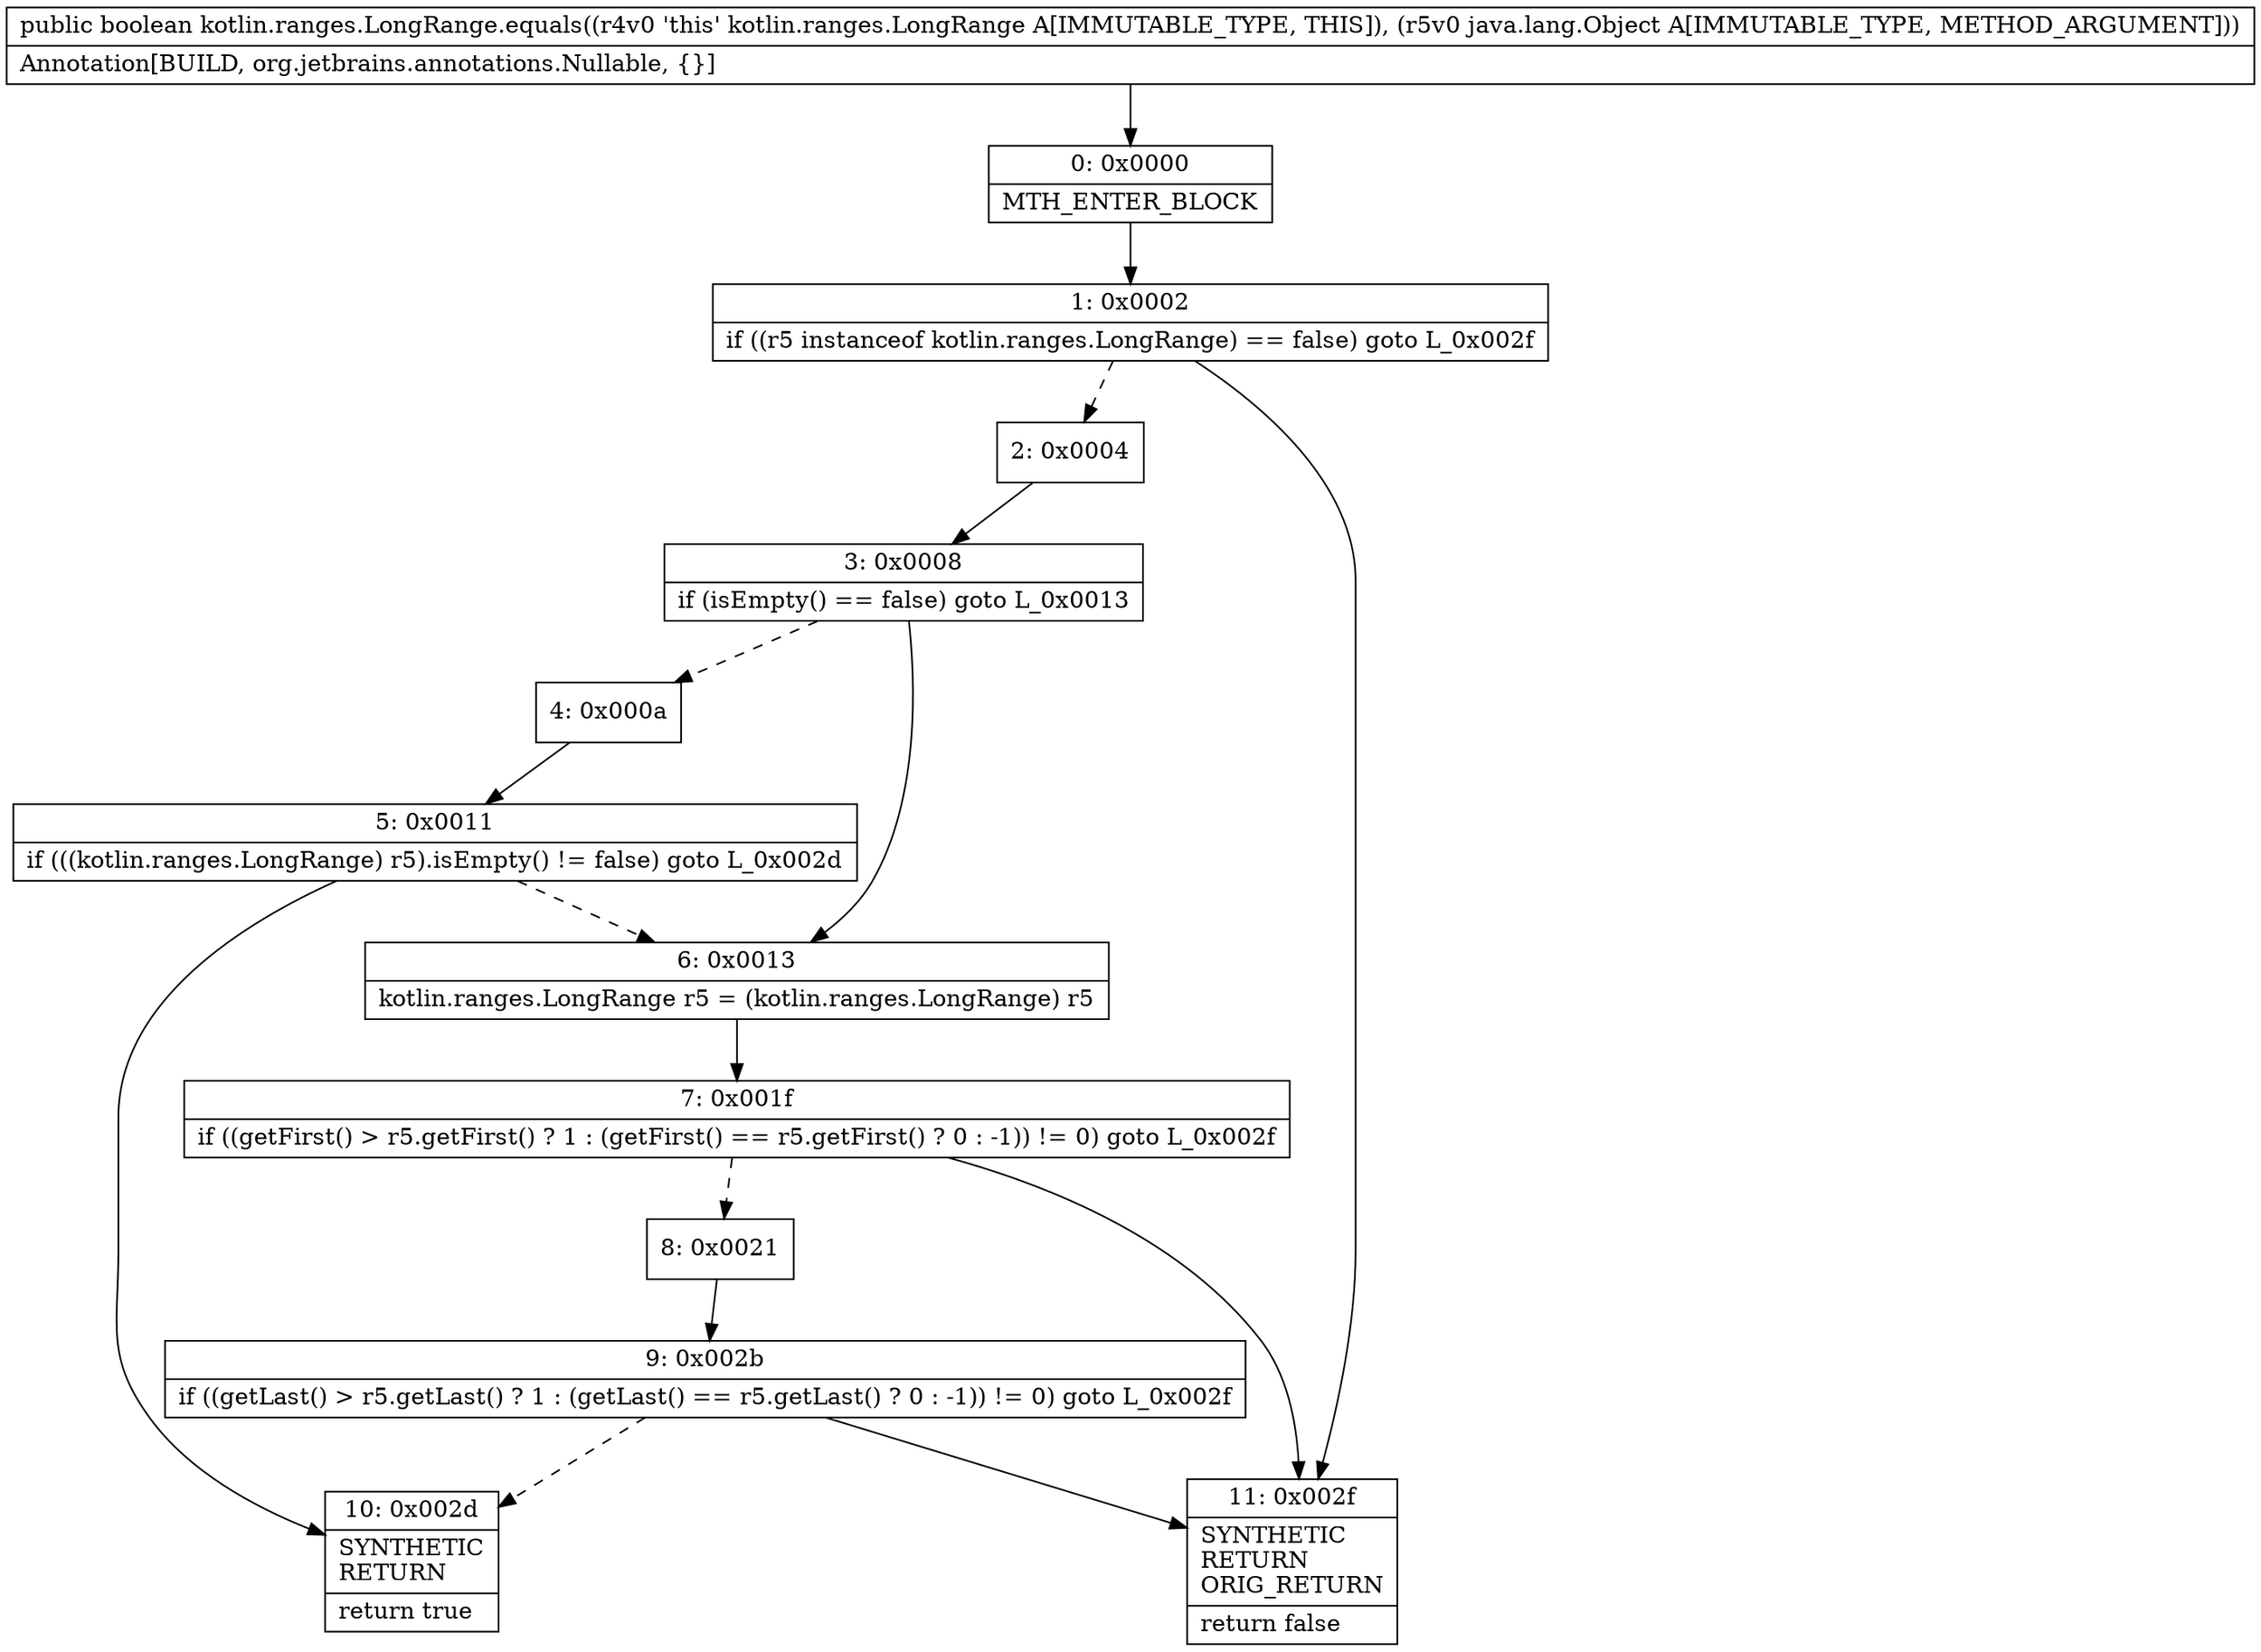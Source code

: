 digraph "CFG forkotlin.ranges.LongRange.equals(Ljava\/lang\/Object;)Z" {
Node_0 [shape=record,label="{0\:\ 0x0000|MTH_ENTER_BLOCK\l}"];
Node_1 [shape=record,label="{1\:\ 0x0002|if ((r5 instanceof kotlin.ranges.LongRange) == false) goto L_0x002f\l}"];
Node_2 [shape=record,label="{2\:\ 0x0004}"];
Node_3 [shape=record,label="{3\:\ 0x0008|if (isEmpty() == false) goto L_0x0013\l}"];
Node_4 [shape=record,label="{4\:\ 0x000a}"];
Node_5 [shape=record,label="{5\:\ 0x0011|if (((kotlin.ranges.LongRange) r5).isEmpty() != false) goto L_0x002d\l}"];
Node_6 [shape=record,label="{6\:\ 0x0013|kotlin.ranges.LongRange r5 = (kotlin.ranges.LongRange) r5\l}"];
Node_7 [shape=record,label="{7\:\ 0x001f|if ((getFirst() \> r5.getFirst() ? 1 : (getFirst() == r5.getFirst() ? 0 : \-1)) != 0) goto L_0x002f\l}"];
Node_8 [shape=record,label="{8\:\ 0x0021}"];
Node_9 [shape=record,label="{9\:\ 0x002b|if ((getLast() \> r5.getLast() ? 1 : (getLast() == r5.getLast() ? 0 : \-1)) != 0) goto L_0x002f\l}"];
Node_10 [shape=record,label="{10\:\ 0x002d|SYNTHETIC\lRETURN\l|return true\l}"];
Node_11 [shape=record,label="{11\:\ 0x002f|SYNTHETIC\lRETURN\lORIG_RETURN\l|return false\l}"];
MethodNode[shape=record,label="{public boolean kotlin.ranges.LongRange.equals((r4v0 'this' kotlin.ranges.LongRange A[IMMUTABLE_TYPE, THIS]), (r5v0 java.lang.Object A[IMMUTABLE_TYPE, METHOD_ARGUMENT]))  | Annotation[BUILD, org.jetbrains.annotations.Nullable, \{\}]\l}"];
MethodNode -> Node_0;
Node_0 -> Node_1;
Node_1 -> Node_2[style=dashed];
Node_1 -> Node_11;
Node_2 -> Node_3;
Node_3 -> Node_4[style=dashed];
Node_3 -> Node_6;
Node_4 -> Node_5;
Node_5 -> Node_6[style=dashed];
Node_5 -> Node_10;
Node_6 -> Node_7;
Node_7 -> Node_8[style=dashed];
Node_7 -> Node_11;
Node_8 -> Node_9;
Node_9 -> Node_10[style=dashed];
Node_9 -> Node_11;
}


